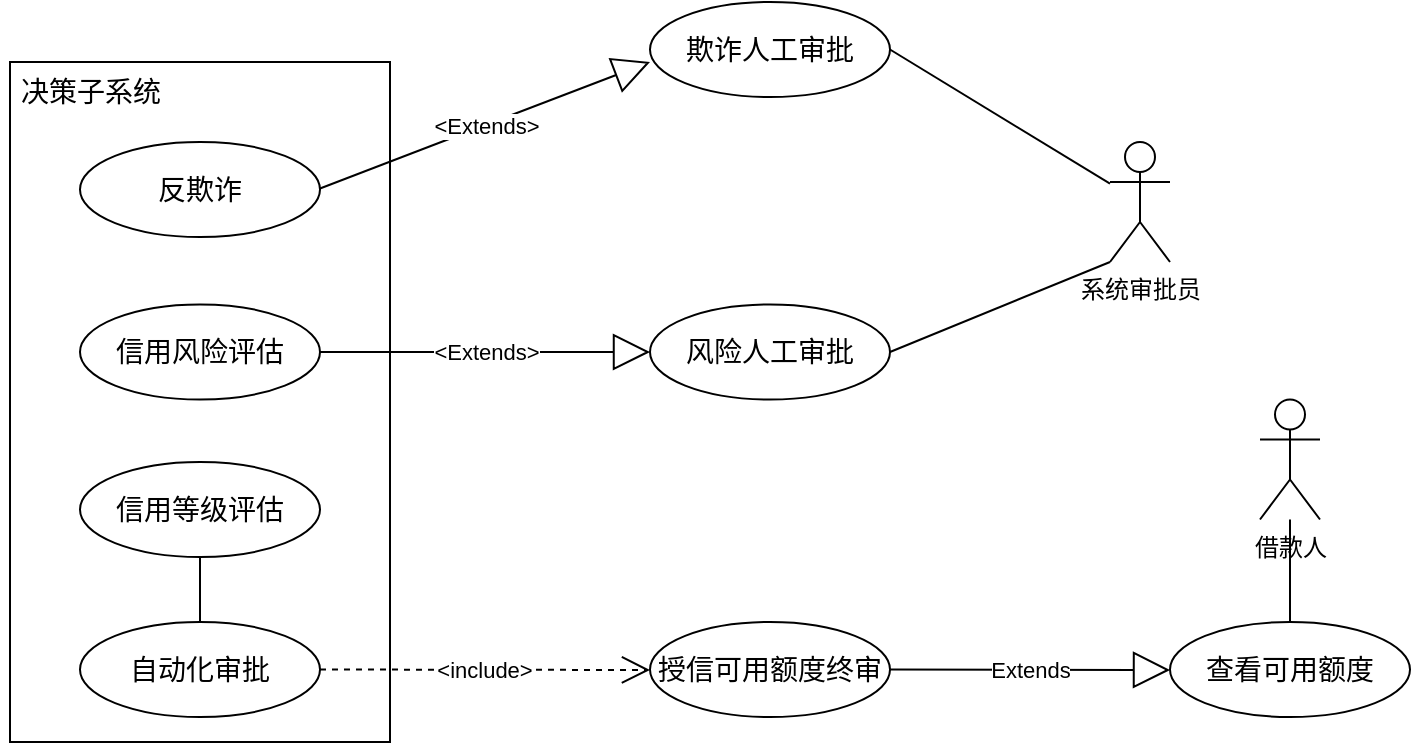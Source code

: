 <mxfile version="21.6.2" type="github">
  <diagram name="第 1 页" id="PT6hGrXhausuQr09__Po">
    <mxGraphModel dx="1166" dy="775" grid="1" gridSize="10" guides="1" tooltips="1" connect="1" arrows="1" fold="1" page="1" pageScale="1" pageWidth="827" pageHeight="1169" math="0" shadow="0">
      <root>
        <mxCell id="0" />
        <mxCell id="1" parent="0" />
        <mxCell id="wrGV_mXLTRxhNDMkk3RX-2" value="" style="html=1;whiteSpace=wrap;" vertex="1" parent="1">
          <mxGeometry x="110" y="230" width="190" height="340" as="geometry" />
        </mxCell>
        <mxCell id="wrGV_mXLTRxhNDMkk3RX-3" value="&lt;font style=&quot;font-size: 14px;&quot;&gt;决策子系统&lt;/font&gt;" style="text;html=1;align=center;verticalAlign=middle;resizable=0;points=[];autosize=1;strokeColor=none;fillColor=none;" vertex="1" parent="1">
          <mxGeometry x="105" y="230" width="90" height="30" as="geometry" />
        </mxCell>
        <mxCell id="wrGV_mXLTRxhNDMkk3RX-5" value="&lt;span style=&quot;font-size: 14px;&quot;&gt;反欺诈&lt;/span&gt;" style="ellipse;whiteSpace=wrap;html=1;" vertex="1" parent="1">
          <mxGeometry x="145" y="270" width="120" height="47.5" as="geometry" />
        </mxCell>
        <mxCell id="wrGV_mXLTRxhNDMkk3RX-6" value="&lt;span style=&quot;font-size: 14px;&quot;&gt;信用风险评估&lt;/span&gt;" style="ellipse;whiteSpace=wrap;html=1;" vertex="1" parent="1">
          <mxGeometry x="145" y="351.25" width="120" height="47.5" as="geometry" />
        </mxCell>
        <mxCell id="wrGV_mXLTRxhNDMkk3RX-20" value="" style="edgeStyle=orthogonalEdgeStyle;rounded=0;orthogonalLoop=1;jettySize=auto;html=1;endArrow=none;endFill=0;" edge="1" parent="1" source="wrGV_mXLTRxhNDMkk3RX-7" target="wrGV_mXLTRxhNDMkk3RX-8">
          <mxGeometry relative="1" as="geometry" />
        </mxCell>
        <mxCell id="wrGV_mXLTRxhNDMkk3RX-7" value="&lt;span style=&quot;font-size: 14px;&quot;&gt;信用等级评估&lt;/span&gt;" style="ellipse;whiteSpace=wrap;html=1;" vertex="1" parent="1">
          <mxGeometry x="145" y="430" width="120" height="47.5" as="geometry" />
        </mxCell>
        <mxCell id="wrGV_mXLTRxhNDMkk3RX-8" value="&lt;span style=&quot;font-size: 14px;&quot;&gt;自动化审批&lt;/span&gt;" style="ellipse;whiteSpace=wrap;html=1;" vertex="1" parent="1">
          <mxGeometry x="145" y="510" width="120" height="47.5" as="geometry" />
        </mxCell>
        <mxCell id="wrGV_mXLTRxhNDMkk3RX-9" value="&amp;lt;Extends&amp;gt;" style="endArrow=block;endSize=16;endFill=0;html=1;rounded=0;" edge="1" parent="1">
          <mxGeometry width="160" relative="1" as="geometry">
            <mxPoint x="265" y="293.25" as="sourcePoint" />
            <mxPoint x="430" y="230" as="targetPoint" />
          </mxGeometry>
        </mxCell>
        <mxCell id="wrGV_mXLTRxhNDMkk3RX-10" value="&lt;span style=&quot;font-size: 14px;&quot;&gt;欺诈人工审批&lt;/span&gt;" style="ellipse;whiteSpace=wrap;html=1;" vertex="1" parent="1">
          <mxGeometry x="430" y="200" width="120" height="47.5" as="geometry" />
        </mxCell>
        <mxCell id="wrGV_mXLTRxhNDMkk3RX-11" value="&amp;lt;Extends&amp;gt;" style="endArrow=block;endSize=16;endFill=0;html=1;rounded=0;entryX=0;entryY=0.5;entryDx=0;entryDy=0;" edge="1" parent="1" target="wrGV_mXLTRxhNDMkk3RX-12">
          <mxGeometry width="160" relative="1" as="geometry">
            <mxPoint x="265" y="375" as="sourcePoint" />
            <mxPoint x="425" y="374.5" as="targetPoint" />
          </mxGeometry>
        </mxCell>
        <mxCell id="wrGV_mXLTRxhNDMkk3RX-12" value="&lt;span style=&quot;font-size: 14px;&quot;&gt;风险人工审批&lt;/span&gt;" style="ellipse;whiteSpace=wrap;html=1;" vertex="1" parent="1">
          <mxGeometry x="430" y="351.25" width="120" height="47.5" as="geometry" />
        </mxCell>
        <mxCell id="wrGV_mXLTRxhNDMkk3RX-16" style="rounded=0;orthogonalLoop=1;jettySize=auto;html=1;entryX=1;entryY=0.5;entryDx=0;entryDy=0;endArrow=none;endFill=0;" edge="1" parent="1" source="wrGV_mXLTRxhNDMkk3RX-13" target="wrGV_mXLTRxhNDMkk3RX-10">
          <mxGeometry relative="1" as="geometry" />
        </mxCell>
        <mxCell id="wrGV_mXLTRxhNDMkk3RX-17" style="rounded=0;orthogonalLoop=1;jettySize=auto;html=1;entryX=1;entryY=0.5;entryDx=0;entryDy=0;exitX=0;exitY=1;exitDx=0;exitDy=0;exitPerimeter=0;endArrow=none;endFill=0;" edge="1" parent="1" source="wrGV_mXLTRxhNDMkk3RX-13" target="wrGV_mXLTRxhNDMkk3RX-12">
          <mxGeometry relative="1" as="geometry" />
        </mxCell>
        <mxCell id="wrGV_mXLTRxhNDMkk3RX-13" value="系统审批员" style="shape=umlActor;verticalLabelPosition=bottom;verticalAlign=top;html=1;" vertex="1" parent="1">
          <mxGeometry x="660" y="270" width="30" height="60" as="geometry" />
        </mxCell>
        <mxCell id="wrGV_mXLTRxhNDMkk3RX-18" value="&amp;lt;include&amp;gt;" style="endArrow=open;endSize=12;dashed=1;html=1;rounded=0;exitX=1;exitY=0.5;exitDx=0;exitDy=0;" edge="1" parent="1" source="wrGV_mXLTRxhNDMkk3RX-8">
          <mxGeometry width="160" relative="1" as="geometry">
            <mxPoint x="270" y="540" as="sourcePoint" />
            <mxPoint x="430" y="534" as="targetPoint" />
          </mxGeometry>
        </mxCell>
        <mxCell id="wrGV_mXLTRxhNDMkk3RX-19" value="&lt;span style=&quot;font-size: 14px;&quot;&gt;授信可用额度终审&lt;/span&gt;" style="ellipse;whiteSpace=wrap;html=1;" vertex="1" parent="1">
          <mxGeometry x="430" y="510" width="120" height="47.5" as="geometry" />
        </mxCell>
        <mxCell id="wrGV_mXLTRxhNDMkk3RX-21" value="Extends" style="endArrow=block;endSize=16;endFill=0;html=1;rounded=0;exitX=1;exitY=0.5;exitDx=0;exitDy=0;" edge="1" parent="1" source="wrGV_mXLTRxhNDMkk3RX-19">
          <mxGeometry width="160" relative="1" as="geometry">
            <mxPoint x="550" y="530" as="sourcePoint" />
            <mxPoint x="690" y="534" as="targetPoint" />
          </mxGeometry>
        </mxCell>
        <mxCell id="wrGV_mXLTRxhNDMkk3RX-22" value="&lt;span style=&quot;font-size: 14px;&quot;&gt;查看可用额度&lt;/span&gt;" style="ellipse;whiteSpace=wrap;html=1;" vertex="1" parent="1">
          <mxGeometry x="690" y="510" width="120" height="47.5" as="geometry" />
        </mxCell>
        <mxCell id="wrGV_mXLTRxhNDMkk3RX-25" value="" style="edgeStyle=orthogonalEdgeStyle;rounded=0;orthogonalLoop=1;jettySize=auto;html=1;endArrow=none;endFill=0;" edge="1" parent="1" source="wrGV_mXLTRxhNDMkk3RX-23" target="wrGV_mXLTRxhNDMkk3RX-22">
          <mxGeometry relative="1" as="geometry" />
        </mxCell>
        <mxCell id="wrGV_mXLTRxhNDMkk3RX-23" value="借款人" style="shape=umlActor;verticalLabelPosition=bottom;verticalAlign=top;html=1;" vertex="1" parent="1">
          <mxGeometry x="735" y="398.75" width="30" height="60" as="geometry" />
        </mxCell>
      </root>
    </mxGraphModel>
  </diagram>
</mxfile>

